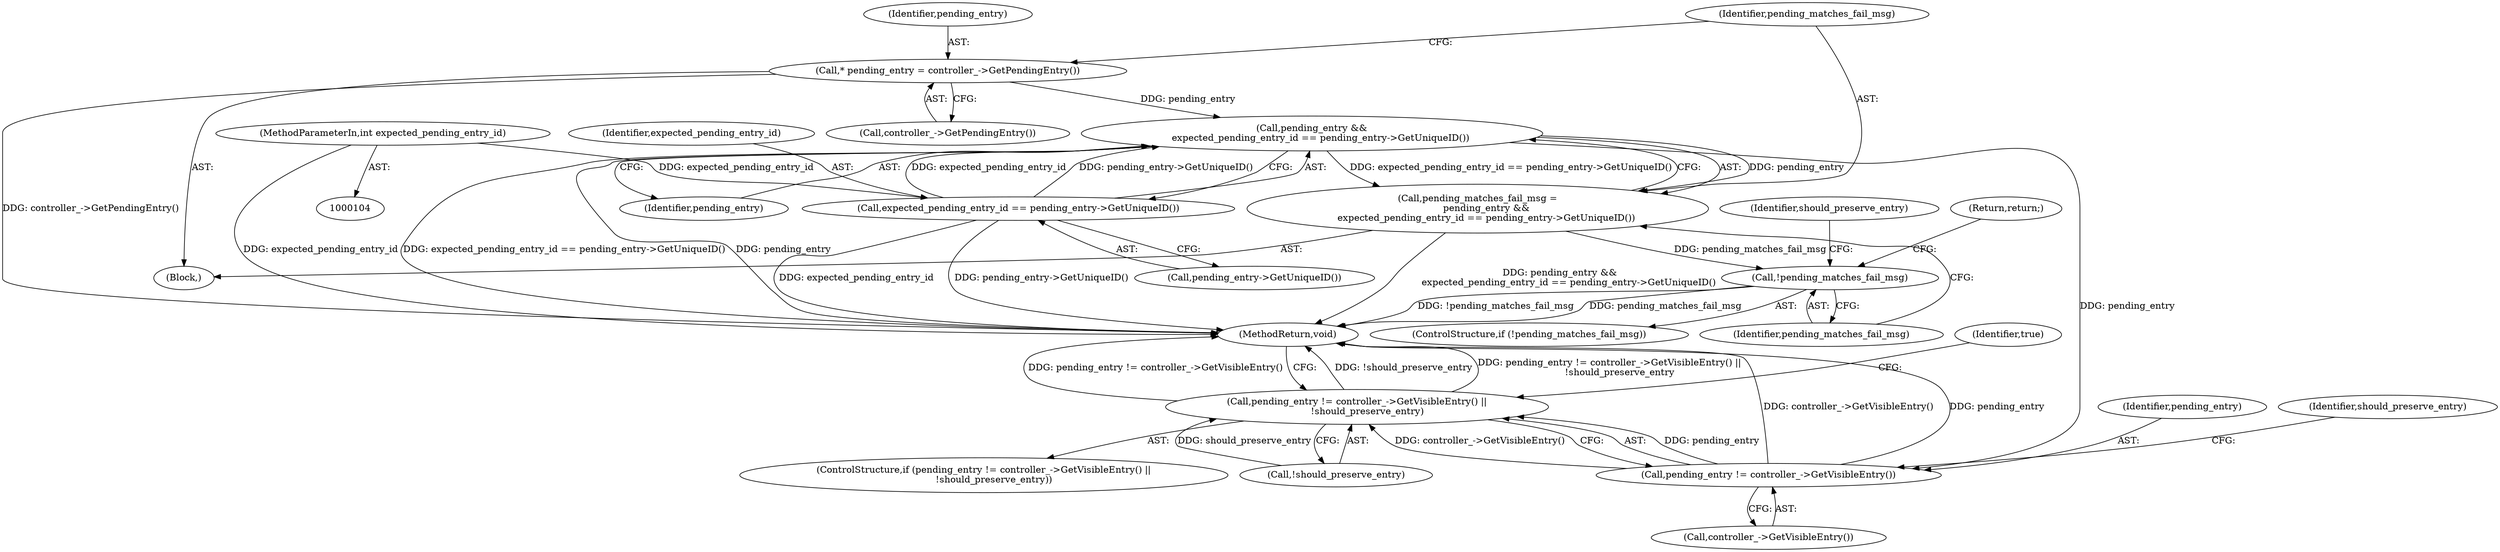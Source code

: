 digraph "0_Chrome_0aa576040704401ae28ea73b862d0b5d84262d51@pointer" {
"1000114" [label="(Call,pending_entry &&\n      expected_pending_entry_id == pending_entry->GetUniqueID())"];
"1000108" [label="(Call,* pending_entry = controller_->GetPendingEntry())"];
"1000116" [label="(Call,expected_pending_entry_id == pending_entry->GetUniqueID())"];
"1000105" [label="(MethodParameterIn,int expected_pending_entry_id)"];
"1000112" [label="(Call,pending_matches_fail_msg =\n      pending_entry &&\n      expected_pending_entry_id == pending_entry->GetUniqueID())"];
"1000120" [label="(Call,!pending_matches_fail_msg)"];
"1000133" [label="(Call,pending_entry != controller_->GetVisibleEntry())"];
"1000132" [label="(Call,pending_entry != controller_->GetVisibleEntry() ||\n       !should_preserve_entry)"];
"1000108" [label="(Call,* pending_entry = controller_->GetPendingEntry())"];
"1000116" [label="(Call,expected_pending_entry_id == pending_entry->GetUniqueID())"];
"1000105" [label="(MethodParameterIn,int expected_pending_entry_id)"];
"1000114" [label="(Call,pending_entry &&\n      expected_pending_entry_id == pending_entry->GetUniqueID())"];
"1000112" [label="(Call,pending_matches_fail_msg =\n      pending_entry &&\n      expected_pending_entry_id == pending_entry->GetUniqueID())"];
"1000131" [label="(ControlStructure,if (pending_entry != controller_->GetVisibleEntry() ||\n       !should_preserve_entry))"];
"1000118" [label="(Call,pending_entry->GetUniqueID())"];
"1000110" [label="(Call,controller_->GetPendingEntry())"];
"1000106" [label="(Block,)"];
"1000134" [label="(Identifier,pending_entry)"];
"1000119" [label="(ControlStructure,if (!pending_matches_fail_msg))"];
"1000125" [label="(Identifier,should_preserve_entry)"];
"1000140" [label="(Identifier,true)"];
"1000133" [label="(Call,pending_entry != controller_->GetVisibleEntry())"];
"1000135" [label="(Call,controller_->GetVisibleEntry())"];
"1000117" [label="(Identifier,expected_pending_entry_id)"];
"1000122" [label="(Return,return;)"];
"1000109" [label="(Identifier,pending_entry)"];
"1000115" [label="(Identifier,pending_entry)"];
"1000121" [label="(Identifier,pending_matches_fail_msg)"];
"1000132" [label="(Call,pending_entry != controller_->GetVisibleEntry() ||\n       !should_preserve_entry)"];
"1000137" [label="(Identifier,should_preserve_entry)"];
"1000113" [label="(Identifier,pending_matches_fail_msg)"];
"1000136" [label="(Call,!should_preserve_entry)"];
"1000143" [label="(MethodReturn,void)"];
"1000120" [label="(Call,!pending_matches_fail_msg)"];
"1000114" -> "1000112"  [label="AST: "];
"1000114" -> "1000115"  [label="CFG: "];
"1000114" -> "1000116"  [label="CFG: "];
"1000115" -> "1000114"  [label="AST: "];
"1000116" -> "1000114"  [label="AST: "];
"1000112" -> "1000114"  [label="CFG: "];
"1000114" -> "1000143"  [label="DDG: expected_pending_entry_id == pending_entry->GetUniqueID()"];
"1000114" -> "1000143"  [label="DDG: pending_entry"];
"1000114" -> "1000112"  [label="DDG: pending_entry"];
"1000114" -> "1000112"  [label="DDG: expected_pending_entry_id == pending_entry->GetUniqueID()"];
"1000108" -> "1000114"  [label="DDG: pending_entry"];
"1000116" -> "1000114"  [label="DDG: expected_pending_entry_id"];
"1000116" -> "1000114"  [label="DDG: pending_entry->GetUniqueID()"];
"1000114" -> "1000133"  [label="DDG: pending_entry"];
"1000108" -> "1000106"  [label="AST: "];
"1000108" -> "1000110"  [label="CFG: "];
"1000109" -> "1000108"  [label="AST: "];
"1000110" -> "1000108"  [label="AST: "];
"1000113" -> "1000108"  [label="CFG: "];
"1000108" -> "1000143"  [label="DDG: controller_->GetPendingEntry()"];
"1000116" -> "1000118"  [label="CFG: "];
"1000117" -> "1000116"  [label="AST: "];
"1000118" -> "1000116"  [label="AST: "];
"1000116" -> "1000143"  [label="DDG: expected_pending_entry_id"];
"1000116" -> "1000143"  [label="DDG: pending_entry->GetUniqueID()"];
"1000105" -> "1000116"  [label="DDG: expected_pending_entry_id"];
"1000105" -> "1000104"  [label="AST: "];
"1000105" -> "1000143"  [label="DDG: expected_pending_entry_id"];
"1000112" -> "1000106"  [label="AST: "];
"1000113" -> "1000112"  [label="AST: "];
"1000121" -> "1000112"  [label="CFG: "];
"1000112" -> "1000143"  [label="DDG: pending_entry &&\n      expected_pending_entry_id == pending_entry->GetUniqueID()"];
"1000112" -> "1000120"  [label="DDG: pending_matches_fail_msg"];
"1000120" -> "1000119"  [label="AST: "];
"1000120" -> "1000121"  [label="CFG: "];
"1000121" -> "1000120"  [label="AST: "];
"1000122" -> "1000120"  [label="CFG: "];
"1000125" -> "1000120"  [label="CFG: "];
"1000120" -> "1000143"  [label="DDG: pending_matches_fail_msg"];
"1000120" -> "1000143"  [label="DDG: !pending_matches_fail_msg"];
"1000133" -> "1000132"  [label="AST: "];
"1000133" -> "1000135"  [label="CFG: "];
"1000134" -> "1000133"  [label="AST: "];
"1000135" -> "1000133"  [label="AST: "];
"1000137" -> "1000133"  [label="CFG: "];
"1000132" -> "1000133"  [label="CFG: "];
"1000133" -> "1000143"  [label="DDG: pending_entry"];
"1000133" -> "1000143"  [label="DDG: controller_->GetVisibleEntry()"];
"1000133" -> "1000132"  [label="DDG: pending_entry"];
"1000133" -> "1000132"  [label="DDG: controller_->GetVisibleEntry()"];
"1000132" -> "1000131"  [label="AST: "];
"1000132" -> "1000136"  [label="CFG: "];
"1000136" -> "1000132"  [label="AST: "];
"1000140" -> "1000132"  [label="CFG: "];
"1000143" -> "1000132"  [label="CFG: "];
"1000132" -> "1000143"  [label="DDG: !should_preserve_entry"];
"1000132" -> "1000143"  [label="DDG: pending_entry != controller_->GetVisibleEntry() ||\n       !should_preserve_entry"];
"1000132" -> "1000143"  [label="DDG: pending_entry != controller_->GetVisibleEntry()"];
"1000136" -> "1000132"  [label="DDG: should_preserve_entry"];
}

